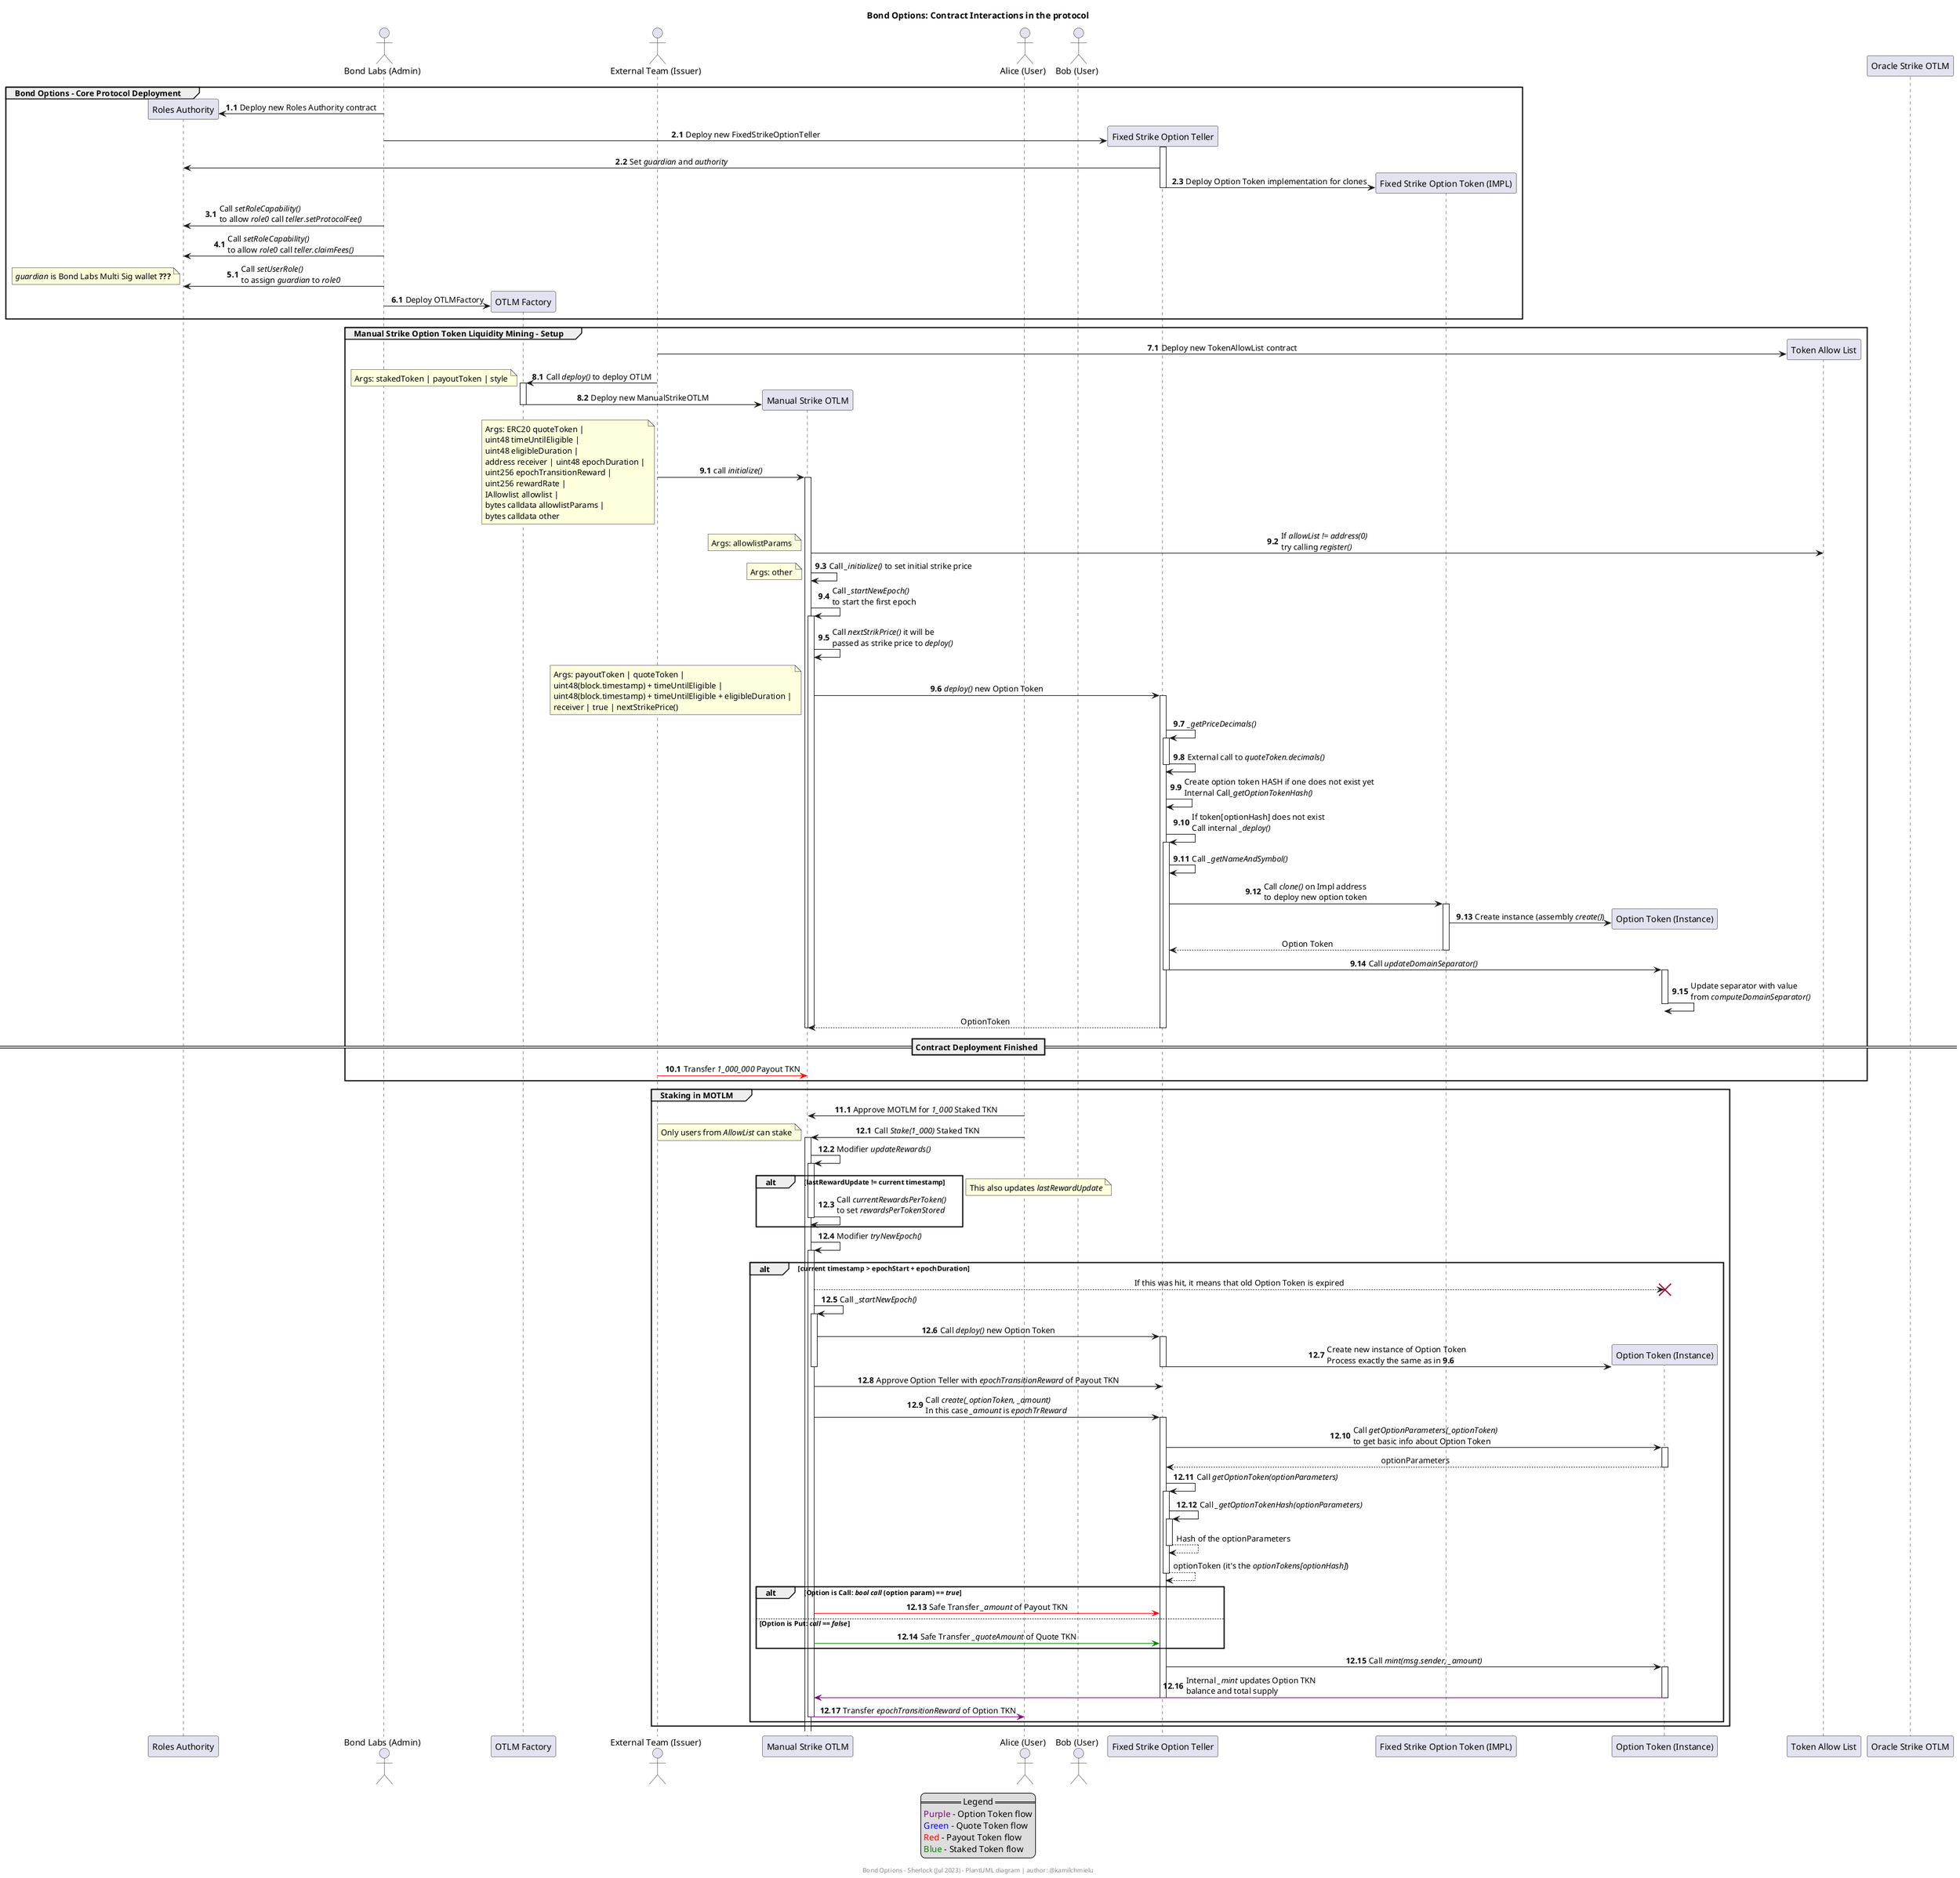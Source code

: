 @startuml
title Bond Options: Contract Interactions in the protocol

/' //////////////////////////////////////////////////////////////////
//                      System Participants                        //
////////////////////////////////////////////////////////////////// '/

participant "Roles Authority" as RolesAuthority
actor "Bond Labs (Admin)" as Admin
participant "OTLM Factory" as OTLMFactory
actor "External Team (Issuer)" as Issuer
participant "Manual Strike OTLM" as ManualStrikeOTLM

actor "Alice (User)" as Alice
actor "Bob (User)" as Bob 

participant "Fixed Strike Option Teller" as FixedStrikeOptionTeller
participant "Fixed Strike Option Token (IMPL)" as FixedStrikeOptionToken

participant "Option Token (Instance)" as OptionToken

participant "Token Allow List" as TokenAllowList

participant "Oracle Strike OTLM" as OracleStrikeOTLM


/' //////////////////////////////////////////////////////////////////
//                         Interactions                            //
////////////////////////////////////////////////////////////////// '/
'Numbers are in the A.B.C format, by calling `inc A` you will increase the first number by 1'
autonumber 1.1
group Bond Options - Core Protocol Deployment
    Admin -> RolesAuthority ** : Deploy new Roles Authority contract

    autonumber inc A
    create FixedStrikeOptionTeller
    Admin -> FixedStrikeOptionTeller ++ : Deploy new FixedStrikeOptionTeller
    FixedStrikeOptionTeller -> RolesAuthority : Set //guardian// and //authority//
    create FixedStrikeOptionToken
    FixedStrikeOptionTeller -> FixedStrikeOptionToken : Deploy Option Token implementation for clones
    deactivate

    autonumber inc A
    Admin -> RolesAuthority : Call //setRoleCapability()//\nto allow //role0// call //teller.setProtocolFee()//

    autonumber inc A
    Admin -> RolesAuthority : Call //setRoleCapability()//\nto allow //role0// call //teller.claimFees()//

    autonumber inc A 
    Admin -> RolesAuthority : Call //setUserRole()//\nto assign //guardian// to //role0//
    note left: //guardian// is Bond Labs Multi Sig wallet **???**

    autonumber inc A
    Admin -> OTLMFactory ** : Deploy OTLMFactory
end

autonumber inc A
group Manual Strike Option Token Liquidity Mining - Setup
    Issuer -> TokenAllowList ** : Deploy new TokenAllowList contract
    
    autonumber inc A
    
    Issuer -> OTLMFactory ++ : Call //deploy()// to deploy OTLM
    note left : Args: stakedToken | payoutToken | style
    OTLMFactory -> ManualStrikeOTLM ** : Deploy new ManualStrikeOTLM
    deactivate

    autonumber inc A
    
    Issuer -> ManualStrikeOTLM ++ : call //initialize()//
    note left
        Args: ERC20 quoteToken |
        uint48 timeUntilEligible |
        uint48 eligibleDuration |
        address receiver | uint48 epochDuration |
        uint256 epochTransitionReward |
        uint256 rewardRate |
        IAllowlist allowlist |
        bytes calldata allowlistParams |
        bytes calldata other
    end note

    ManualStrikeOTLM -> TokenAllowList : If //allowList != address(0)//\ntry calling //register()//
    note left : Args: allowlistParams

    ManualStrikeOTLM -> ManualStrikeOTLM: Call //_initialize()// to set initial strike price
    note left : Args: other

    ManualStrikeOTLM -> ManualStrikeOTLM ++ : Call //_startNewEpoch()//\nto start the first epoch

    ManualStrikeOTLM -> ManualStrikeOTLM : Call //nextStrikPrice()// it will be\npassed as strike price to //deploy()//

    ManualStrikeOTLM -> FixedStrikeOptionTeller ++ : //deploy()// new Option Token
    note left
        Args: payoutToken | quoteToken |
        uint48(block.timestamp) + timeUntilEligible |
        uint48(block.timestamp) + timeUntilEligible + eligibleDuration |
        receiver | true | nextStrikePrice()
    end note

    FixedStrikeOptionTeller -> FixedStrikeOptionTeller ++ : //_getPriceDecimals()//
    FixedStrikeOptionTeller -> FixedStrikeOptionTeller -- : External call to //quoteToken.decimals()//
    FixedStrikeOptionTeller -> FixedStrikeOptionTeller: Create option token HASH if one does not exist yet\nInternal Call//_getOptionTokenHash()//
    FixedStrikeOptionTeller -> FixedStrikeOptionTeller ++ : If token[optionHash] does not exist\nCall internal //_deploy()//
    FixedStrikeOptionTeller -> FixedStrikeOptionTeller: Call //_getNameAndSymbol()//
    FixedStrikeOptionTeller -> FixedStrikeOptionToken ++ : Call //clone()// on Impl address\nto deploy new option token
    FixedStrikeOptionToken -> OptionToken **: Create instance (assembly //create()//)
    autonumber stop
    return Option Token
    autonumber resume
    FixedStrikeOptionTeller -> OptionToken --++ : Call //updateDomainSeparator()//
    OptionToken -> OptionToken -- : Update separator with value\nfrom //computeDomainSeparator()//
    autonumber stop
    return OptionToken
    autonumber resume
    deactivate
    deactivate

    == Contract Deployment Finished ==

    autonumber inc A
    Issuer -[#red]> ManualStrikeOTLM : Transfer //1_000_000// Payout TKN 
end

autonumber inc A
group Staking in MOTLM
    Alice -> ManualStrikeOTLM : Approve MOTLM for //1_000// Staked TKN

    autonumber inc A
    Alice -> ManualStrikeOTLM ++ : Call //Stake(1_000)// Staked TKN
    note left : Only users from //AllowList// can stake

    ManualStrikeOTLM -> ManualStrikeOTLM ++ : Modifier //updateRewards()//
    alt lastRewardUpdate != current timestamp 
        ManualStrikeOTLM -> ManualStrikeOTLM -- : Call //currentRewardsPerToken()//\nto set //rewardsPerTokenStored// 
    end
    note right : This also updates //lastRewardUpdate//
    
    ManualStrikeOTLM -> ManualStrikeOTLM ++ : Modifier //tryNewEpoch()//
    alt current timestamp > epochStart + epochDuration
        autonumber stop
        ManualStrikeOTLM --> OptionToken !! : If this was hit, it means that old Option Token is expired
        autonumber resume
        ManualStrikeOTLM -> ManualStrikeOTLM ++ : Call //_startNewEpoch()//
        ManualStrikeOTLM -> FixedStrikeOptionTeller ++ : Call //deploy()// new Option Token
        create OptionToken
        FixedStrikeOptionTeller -> OptionToken -- : Create new instance of Option Token\nProcess exactly the same as in **9.6**
        deactivate

        ManualStrikeOTLM -> FixedStrikeOptionTeller : Approve Option Teller with //epochTransitionReward// of Payout TKN
        ManualStrikeOTLM -> FixedStrikeOptionTeller ++ : Call //create(_optionToken, _amount)//\nIn this case //_amount// is //epochTrReward//
        FixedStrikeOptionTeller -> OptionToken ++ : Call //getOptionParameters(_optionToken)//\nto get basic info about Option Token
        autonumber stop
        return optionParameters
        autonumber resume
        FixedStrikeOptionTeller -> FixedStrikeOptionTeller ++ : Call //getOptionToken(optionParameters)//
        FixedStrikeOptionTeller -> FixedStrikeOptionTeller ++ : Call //_getOptionTokenHash(optionParameters)//
        autonumber stop
        return Hash of the optionParameters
        return optionToken (it's the //optionTokens[optionHash]//)
        autonumber resume

        alt Option is Call: //bool call// (option param) //== true//
            ManualStrikeOTLM -[#red]> FixedStrikeOptionTeller : Safe Transfer //_amount// of Payout TKN
        else Option is Put: //call == false//
            ManualStrikeOTLM -[#green]> FixedStrikeOptionTeller : Safe Transfer //_quoteAmount// of Quote TKN
        end

        FixedStrikeOptionTeller -> OptionToken ++ : Call //mint(msg.sender, _amount)//
        OptionToken -[#purple]> ManualStrikeOTLM -- : Internal //_mint// updates Option TKN\nbalance and total supply
        deactivate

        ManualStrikeOTLM -[#purple]> Alice -- : Transfer //epochTransitionReward// of Option TKN
    end
end

/' //////////////////////////////////////////////////////////////////
//                            Legend                               //
////////////////////////////////////////////////////////////////// '/

legend
    == Legend ==
    ' <font color=orange>Orange</font> - 
    <font color=purple>Purple</font> - Option Token flow
    <font color=blue>Green</font> - Quote Token flow
    <font color=red>Red</font> - Payout Token flow
    <font color=green>Blue</font> - Staked Token flow
endlegend

/' //////////////////////////////////////////////////////////////////
//                            Styling                              //
////////////////////////////////////////////////////////////////// '/

skinparam sequenceMessageAlign center

skinparam note {
    BorderColor black
    BackgroundColor white
    FontColor black
}

skinparam participant {
    FontSize 25
    BackgroundColor lightgray
}

footer Bond Options - Sherlock (Jul 2023) - PlantUML diagram | author: @kamilchmielu
@enduml
